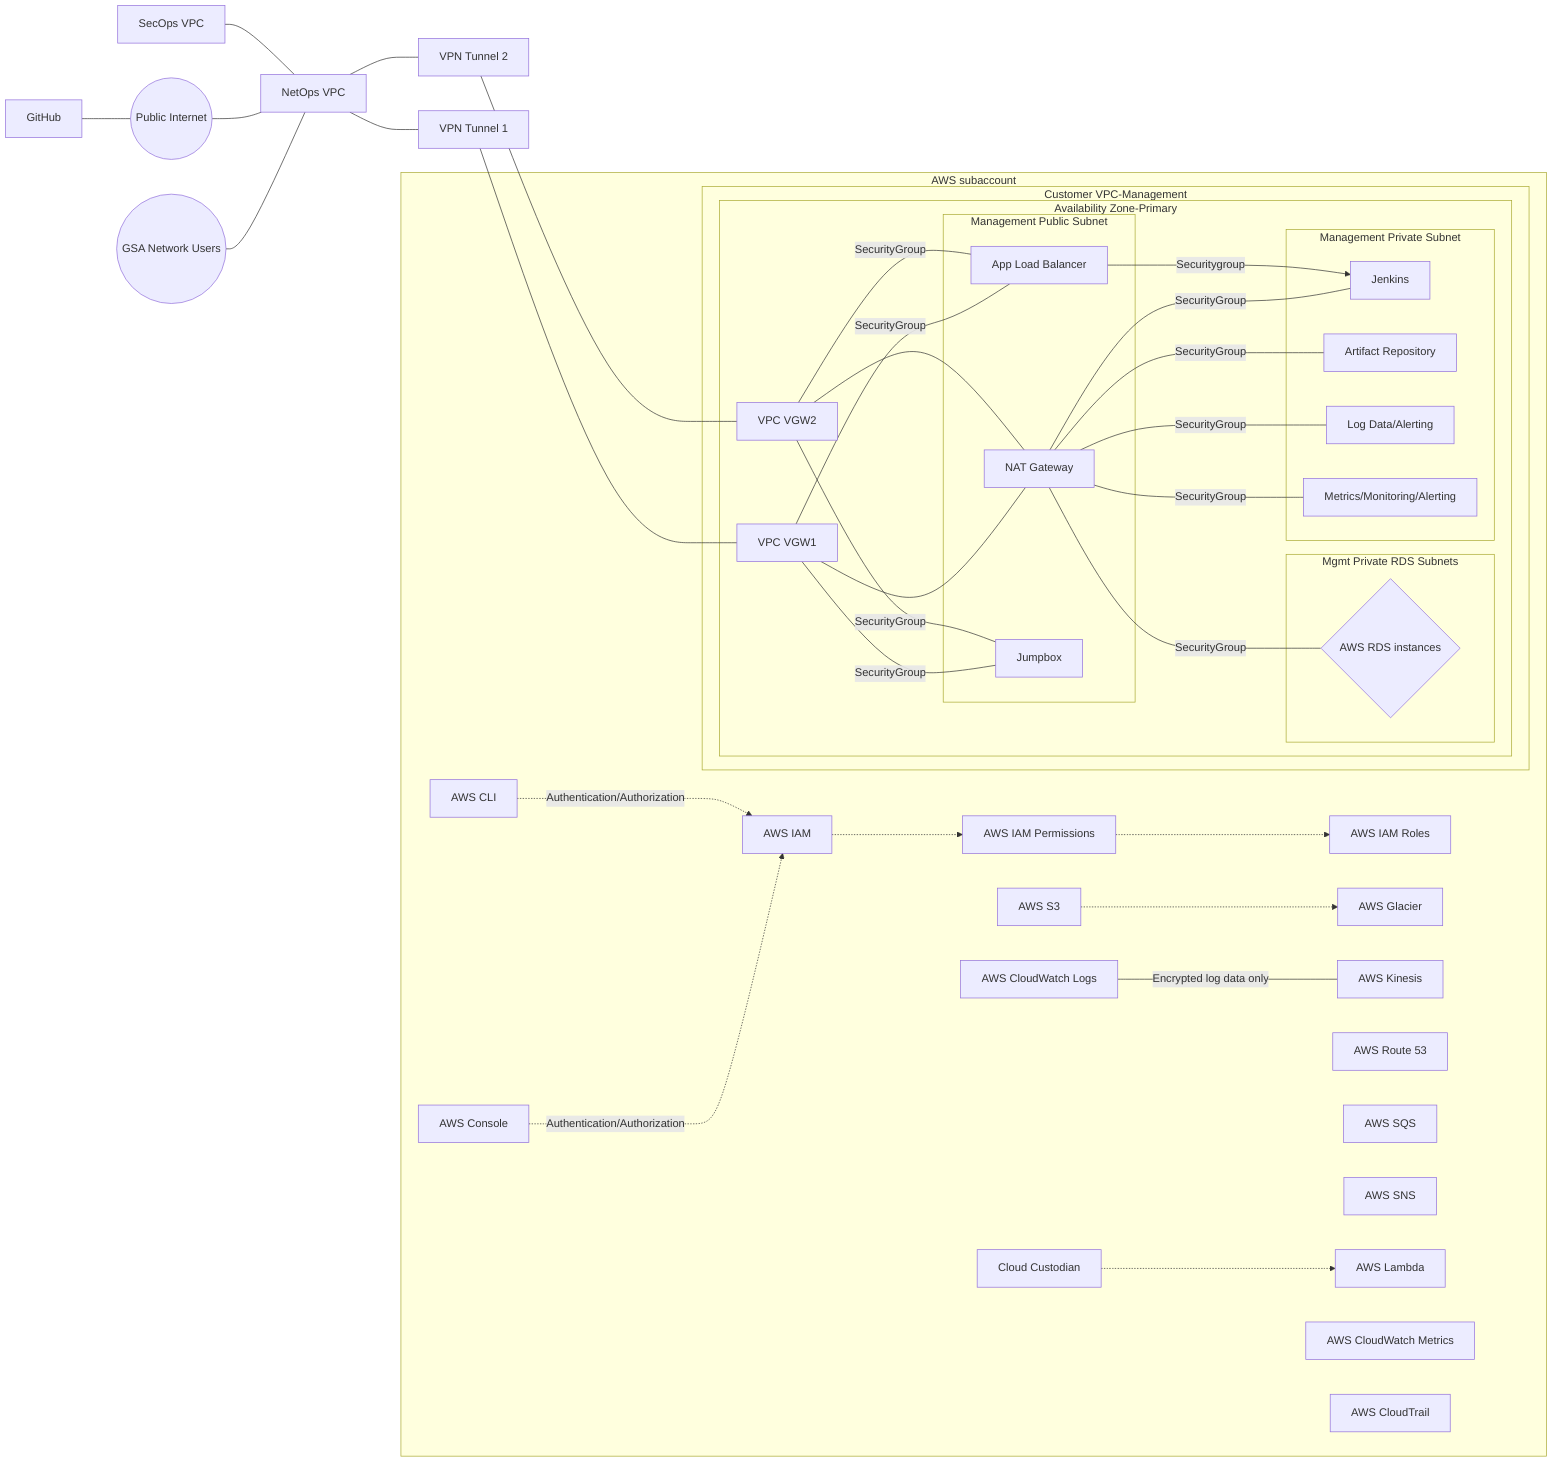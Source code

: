 %% title: Architecture-Management
%% description: DevSecOps Mgmt - 1 AWS account == 1 VPC
graph LR
  gsa-users(("GSA Network Users"))
  public-internet(("Public Internet"))
  github["GitHub"]
  netops-aws-vpc["NetOps VPC"]
  secops-aws-vpc["SecOps VPC"]
  vpn-tunnel1["VPN Tunnel 1"]
  vpn-tunnel2["VPN Tunnel 2"]
  subgraph AWS subaccount
    iam["AWS IAM"]
    iam-perms["AWS IAM Permissions"]
    iam-roles["AWS IAM Roles"]
    aws-console["AWS Console"]
    aws-cli["AWS CLI"]
    s3["AWS S3"]
    glacier["AWS Glacier"]
    kinesis["AWS Kinesis"]
    route53["AWS Route 53"]
    aws-sqs["AWS SQS"]
    aws-sns["AWS SNS"]
    aws-lambda["AWS Lambda"]
    mgmt-lambda-custodian["Cloud Custodian"]
    cloudwatch["AWS CloudWatch Metrics"]
    cloudwatch-logs["AWS CloudWatch Logs"]
    cloudtrail["AWS CloudTrail"]
    subgraph Customer VPC-Management
      subgraph Availability Zone-Primary
          vpc-vgw1["VPC VGW1"]
          vpc-vgw2["VPC VGW2"]
        subgraph Mgmt Private RDS Subnets
          mgmt-rds{"AWS RDS instances"}
        end
        subgraph Management Public Subnet
          mgmt-nat["NAT Gateway"]
          mgmt-alb["App Load Balancer"]
          mgmt-jumpbox["Jumpbox"]
        end
        subgraph Management Private Subnet
          mgmt-jenkins["Jenkins"]
          mgmt-artifact-repository["Artifact Repository"]
          mgmt-log["Log Data/Alerting"]
          mgmt-monitoring["Metrics/Monitoring/Alerting"]
        end
      end
    end
  end

  cloudwatch-logs-- Encrypted log data only --- kinesis

  aws-console-."Authentication/Authorization".->iam
  aws-cli-."Authentication/Authorization".->iam
  iam-.->iam-perms
  iam-perms-.->iam-roles
  mgmt-lambda-custodian-.->aws-lambda
  s3-.->glacier

  github---public-internet
  gsa-users---netops-aws-vpc
  public-internet---netops-aws-vpc
  secops-aws-vpc---netops-aws-vpc
  netops-aws-vpc---vpn-tunnel1
  netops-aws-vpc---vpn-tunnel2

  vpn-tunnel1---vpc-vgw1
  vpn-tunnel2---vpc-vgw2

  vpc-vgw1--SecurityGroup---mgmt-alb
  vpc-vgw1--SecurityGroup---mgmt-jumpbox
  vpc-vgw1---mgmt-nat

  vpc-vgw2--SecurityGroup---mgmt-alb
  vpc-vgw2--SecurityGroup---mgmt-jumpbox
  vpc-vgw2---mgmt-nat

  mgmt-nat--SecurityGroup---mgmt-rds
  mgmt-nat--SecurityGroup---mgmt-jenkins
  mgmt-nat--SecurityGroup---mgmt-artifact-repository
  mgmt-nat--SecurityGroup---mgmt-log
  mgmt-nat--SecurityGroup---mgmt-monitoring
  mgmt-alb--Securitygroup-->mgmt-jenkins